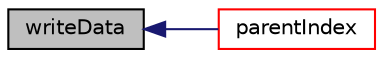 digraph "writeData"
{
  bgcolor="transparent";
  edge [fontname="Helvetica",fontsize="10",labelfontname="Helvetica",labelfontsize="10"];
  node [fontname="Helvetica",fontsize="10",shape=record];
  rankdir="LR";
  Node4694 [label="writeData",height=0.2,width=0.4,color="black", fillcolor="grey75", style="filled", fontcolor="black"];
  Node4694 -> Node4695 [dir="back",color="midnightblue",fontsize="10",style="solid",fontname="Helvetica"];
  Node4695 [label="parentIndex",height=0.2,width=0.4,color="red",URL="$a22421.html#a15716c370058f05ae095d86b54361299",tooltip="Get parent of cell. "];
}
